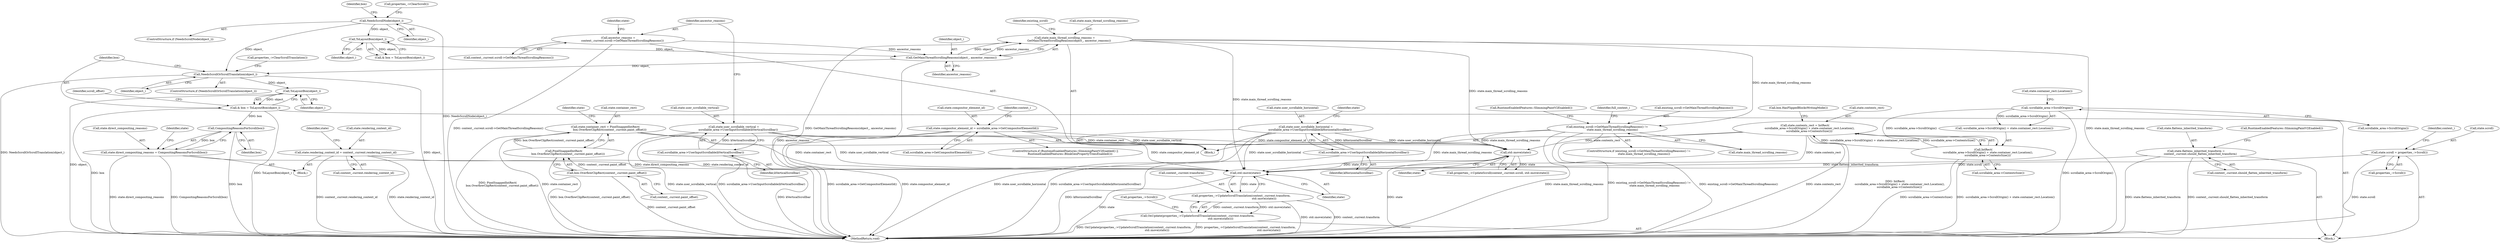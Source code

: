 digraph "1_Chrome_f911e11e7f6b5c0d6f5ee694a9871de6619889f7_13@API" {
"1000266" [label="(Call,std::move(state))"];
"1000163" [label="(Call,state.main_thread_scrolling_reasons =\n          GetMainThreadScrollingReasons(object_, ancestor_reasons))"];
"1000167" [label="(Call,GetMainThreadScrollingReasons(object_, ancestor_reasons))"];
"1000114" [label="(Call,ToLayoutBox(object_))"];
"1000108" [label="(Call,NeedsScrollNode(object_))"];
"1000160" [label="(Call,ancestor_reasons =\n          context_.current.scroll->GetMainThreadScrollingReasons())"];
"1000200" [label="(Call,std::move(state))"];
"1000188" [label="(Call,state.compositor_element_id = scrollable_area->GetCompositorElementId())"];
"1000132" [label="(Call,state.contents_rect = IntRect(\n          -scrollable_area->ScrollOrigin() + state.container_rect.Location(),\n          scrollable_area->ContentsSize()))"];
"1000136" [label="(Call,IntRect(\n          -scrollable_area->ScrollOrigin() + state.container_rect.Location(),\n          scrollable_area->ContentsSize()))"];
"1000138" [label="(Call,-scrollable_area->ScrollOrigin())"];
"1000153" [label="(Call,state.user_scrollable_vertical =\n          scrollable_area->UserInputScrollable(kVerticalScrollbar))"];
"1000157" [label="(Call,scrollable_area->UserInputScrollable(kVerticalScrollbar))"];
"1000121" [label="(Call,state.container_rect = PixelSnappedIntRect(\n          box.OverflowClipRect(context_.current.paint_offset)))"];
"1000125" [label="(Call,PixelSnappedIntRect(\n          box.OverflowClipRect(context_.current.paint_offset)))"];
"1000126" [label="(Call,box.OverflowClipRect(context_.current.paint_offset))"];
"1000147" [label="(Call,state.user_scrollable_horizontal =\n          scrollable_area->UserInputScrollable(kHorizontalScrollbar))"];
"1000151" [label="(Call,scrollable_area->UserInputScrollable(kHorizontalScrollbar))"];
"1000174" [label="(Call,existing_scroll->GetMainThreadScrollingReasons() !=\n            state.main_thread_scrolling_reasons)"];
"1000254" [label="(Call,state.scroll = properties_->Scroll())"];
"1000225" [label="(Call,state.flattens_inherited_transform =\n          context_.current.should_flatten_inherited_transform)"];
"1000245" [label="(Call,state.rendering_context_id = context_.current.rendering_context_id)"];
"1000239" [label="(Call,state.direct_compositing_reasons = CompositingReasonsForScroll(box))"];
"1000243" [label="(Call,CompositingReasonsForScroll(box))"];
"1000211" [label="(Call,& box = ToLayoutBox(object_))"];
"1000213" [label="(Call,ToLayoutBox(object_))"];
"1000207" [label="(Call,NeedsScrollOrScrollTranslation(object_))"];
"1000260" [label="(Call,properties_->UpdateScrollTranslation(context_.current.transform,\n                                                     std::move(state)))"];
"1000259" [label="(Call,OnUpdate(properties_->UpdateScrollTranslation(context_.current.transform,\n                                                     std::move(state))))"];
"1000121" [label="(Call,state.container_rect = PixelSnappedIntRect(\n          box.OverflowClipRect(context_.current.paint_offset)))"];
"1000162" [label="(Call,context_.current.scroll->GetMainThreadScrollingReasons())"];
"1000168" [label="(Identifier,object_)"];
"1000218" [label="(Identifier,scroll_offset)"];
"1000246" [label="(Call,state.rendering_context_id)"];
"1000214" [label="(Identifier,object_)"];
"1000112" [label="(Call,& box = ToLayoutBox(object_))"];
"1000107" [label="(ControlStructure,if (NeedsScrollNode(object_)))"];
"1000127" [label="(Call,context_.current.paint_offset)"];
"1000263" [label="(Identifier,context_)"];
"1000113" [label="(Identifier,box)"];
"1000126" [label="(Call,box.OverflowClipRect(context_.current.paint_offset))"];
"1000189" [label="(Call,state.compositor_element_id)"];
"1000192" [label="(Call,scrollable_area->GetCompositorElementId())"];
"1000115" [label="(Identifier,object_)"];
"1000194" [label="(Call,properties_->UpdateScroll(context_.current.scroll, std::move(state)))"];
"1000169" [label="(Identifier,ancestor_reasons)"];
"1000238" [label="(Block,)"];
"1000209" [label="(Block,)"];
"1000165" [label="(Identifier,state)"];
"1000132" [label="(Call,state.contents_rect = IntRect(\n          -scrollable_area->ScrollOrigin() + state.container_rect.Location(),\n          scrollable_area->ContentsSize()))"];
"1000167" [label="(Call,GetMainThreadScrollingReasons(object_, ancestor_reasons))"];
"1000164" [label="(Call,state.main_thread_scrolling_reasons)"];
"1000141" [label="(Call,scrollable_area->ContentsSize())"];
"1000260" [label="(Call,properties_->UpdateScrollTranslation(context_.current.transform,\n                                                     std::move(state)))"];
"1000134" [label="(Identifier,state)"];
"1000226" [label="(Call,state.flattens_inherited_transform)"];
"1000197" [label="(Identifier,context_)"];
"1000212" [label="(Identifier,box)"];
"1000161" [label="(Identifier,ancestor_reasons)"];
"1000208" [label="(Identifier,object_)"];
"1000259" [label="(Call,OnUpdate(properties_->UpdateScrollTranslation(context_.current.transform,\n                                                     std::move(state))))"];
"1000244" [label="(Identifier,box)"];
"1000249" [label="(Call,context_.current.rendering_context_id)"];
"1000140" [label="(Call,state.container_rect.Location())"];
"1000148" [label="(Call,state.user_scrollable_horizontal)"];
"1000261" [label="(Call,context_.current.transform)"];
"1000155" [label="(Identifier,state)"];
"1000240" [label="(Call,state.direct_compositing_reasons)"];
"1000171" [label="(Identifier,existing_scroll)"];
"1000158" [label="(Identifier,kVerticalScrollbar)"];
"1000207" [label="(Call,NeedsScrollOrScrollTranslation(object_))"];
"1000200" [label="(Call,std::move(state))"];
"1000114" [label="(Call,ToLayoutBox(object_))"];
"1000184" [label="(ControlStructure,if (RuntimeEnabledFeatures::SlimmingPaintV2Enabled() ||\n           RuntimeEnabledFeatures::BlinkGenPropertyTreesEnabled()))"];
"1000205" [label="(Call,properties_->ClearScroll())"];
"1000256" [label="(Identifier,state)"];
"1000245" [label="(Call,state.rendering_context_id = context_.current.rendering_context_id)"];
"1000143" [label="(Call,box.HasFlippedBlocksWritingMode())"];
"1000136" [label="(Call,IntRect(\n          -scrollable_area->ScrollOrigin() + state.container_rect.Location(),\n          scrollable_area->ContentsSize()))"];
"1000157" [label="(Call,scrollable_area->UserInputScrollable(kVerticalScrollbar))"];
"1000186" [label="(Call,RuntimeEnabledFeatures::SlimmingPaintV2Enabled())"];
"1000110" [label="(Block,)"];
"1000154" [label="(Call,state.user_scrollable_vertical)"];
"1000206" [label="(ControlStructure,if (NeedsScrollOrScrollTranslation(object_)))"];
"1000239" [label="(Call,state.direct_compositing_reasons = CompositingReasonsForScroll(box))"];
"1000137" [label="(Call,-scrollable_area->ScrollOrigin() + state.container_rect.Location())"];
"1000181" [label="(Identifier,full_context_)"];
"1000266" [label="(Call,std::move(state))"];
"1000258" [label="(Call,properties_->Scroll())"];
"1000153" [label="(Call,state.user_scrollable_vertical =\n          scrollable_area->UserInputScrollable(kVerticalScrollbar))"];
"1000151" [label="(Call,scrollable_area->UserInputScrollable(kHorizontalScrollbar))"];
"1000108" [label="(Call,NeedsScrollNode(object_))"];
"1000271" [label="(Call,properties_->ClearScrollTranslation())"];
"1000160" [label="(Call,ancestor_reasons =\n          context_.current.scroll->GetMainThreadScrollingReasons())"];
"1000201" [label="(Identifier,state)"];
"1000243" [label="(Call,CompositingReasonsForScroll(box))"];
"1000273" [label="(Call,properties_->Scroll())"];
"1000176" [label="(Call,state.main_thread_scrolling_reasons)"];
"1000236" [label="(Call,RuntimeEnabledFeatures::SlimmingPaintV2Enabled())"];
"1000174" [label="(Call,existing_scroll->GetMainThreadScrollingReasons() !=\n            state.main_thread_scrolling_reasons)"];
"1000225" [label="(Call,state.flattens_inherited_transform =\n          context_.current.should_flatten_inherited_transform)"];
"1000109" [label="(Identifier,object_)"];
"1000147" [label="(Call,state.user_scrollable_horizontal =\n          scrollable_area->UserInputScrollable(kHorizontalScrollbar))"];
"1000188" [label="(Call,state.compositor_element_id = scrollable_area->GetCompositorElementId())"];
"1000211" [label="(Call,& box = ToLayoutBox(object_))"];
"1000175" [label="(Call,existing_scroll->GetMainThreadScrollingReasons())"];
"1000125" [label="(Call,PixelSnappedIntRect(\n          box.OverflowClipRect(context_.current.paint_offset)))"];
"1000122" [label="(Call,state.container_rect)"];
"1000163" [label="(Call,state.main_thread_scrolling_reasons =\n          GetMainThreadScrollingReasons(object_, ancestor_reasons))"];
"1000173" [label="(ControlStructure,if (existing_scroll->GetMainThreadScrollingReasons() !=\n            state.main_thread_scrolling_reasons))"];
"1000229" [label="(Call,context_.current.should_flatten_inherited_transform)"];
"1000213" [label="(Call,ToLayoutBox(object_))"];
"1000254" [label="(Call,state.scroll = properties_->Scroll())"];
"1000267" [label="(Identifier,state)"];
"1000139" [label="(Call,scrollable_area->ScrollOrigin())"];
"1000255" [label="(Call,state.scroll)"];
"1000133" [label="(Call,state.contents_rect)"];
"1000298" [label="(MethodReturn,void)"];
"1000247" [label="(Identifier,state)"];
"1000152" [label="(Identifier,kHorizontalScrollbar)"];
"1000138" [label="(Call,-scrollable_area->ScrollOrigin())"];
"1000266" -> "1000260"  [label="AST: "];
"1000266" -> "1000267"  [label="CFG: "];
"1000267" -> "1000266"  [label="AST: "];
"1000260" -> "1000266"  [label="CFG: "];
"1000266" -> "1000298"  [label="DDG: state"];
"1000266" -> "1000260"  [label="DDG: state"];
"1000163" -> "1000266"  [label="DDG: state.main_thread_scrolling_reasons"];
"1000200" -> "1000266"  [label="DDG: state"];
"1000254" -> "1000266"  [label="DDG: state.scroll"];
"1000225" -> "1000266"  [label="DDG: state.flattens_inherited_transform"];
"1000132" -> "1000266"  [label="DDG: state.contents_rect"];
"1000153" -> "1000266"  [label="DDG: state.user_scrollable_vertical"];
"1000121" -> "1000266"  [label="DDG: state.container_rect"];
"1000245" -> "1000266"  [label="DDG: state.rendering_context_id"];
"1000239" -> "1000266"  [label="DDG: state.direct_compositing_reasons"];
"1000188" -> "1000266"  [label="DDG: state.compositor_element_id"];
"1000147" -> "1000266"  [label="DDG: state.user_scrollable_horizontal"];
"1000174" -> "1000266"  [label="DDG: state.main_thread_scrolling_reasons"];
"1000163" -> "1000110"  [label="AST: "];
"1000163" -> "1000167"  [label="CFG: "];
"1000164" -> "1000163"  [label="AST: "];
"1000167" -> "1000163"  [label="AST: "];
"1000171" -> "1000163"  [label="CFG: "];
"1000163" -> "1000298"  [label="DDG: state.main_thread_scrolling_reasons"];
"1000163" -> "1000298"  [label="DDG: GetMainThreadScrollingReasons(object_, ancestor_reasons)"];
"1000167" -> "1000163"  [label="DDG: object_"];
"1000167" -> "1000163"  [label="DDG: ancestor_reasons"];
"1000163" -> "1000174"  [label="DDG: state.main_thread_scrolling_reasons"];
"1000163" -> "1000200"  [label="DDG: state.main_thread_scrolling_reasons"];
"1000167" -> "1000169"  [label="CFG: "];
"1000168" -> "1000167"  [label="AST: "];
"1000169" -> "1000167"  [label="AST: "];
"1000167" -> "1000298"  [label="DDG: ancestor_reasons"];
"1000114" -> "1000167"  [label="DDG: object_"];
"1000160" -> "1000167"  [label="DDG: ancestor_reasons"];
"1000167" -> "1000207"  [label="DDG: object_"];
"1000114" -> "1000112"  [label="AST: "];
"1000114" -> "1000115"  [label="CFG: "];
"1000115" -> "1000114"  [label="AST: "];
"1000112" -> "1000114"  [label="CFG: "];
"1000114" -> "1000112"  [label="DDG: object_"];
"1000108" -> "1000114"  [label="DDG: object_"];
"1000108" -> "1000107"  [label="AST: "];
"1000108" -> "1000109"  [label="CFG: "];
"1000109" -> "1000108"  [label="AST: "];
"1000113" -> "1000108"  [label="CFG: "];
"1000205" -> "1000108"  [label="CFG: "];
"1000108" -> "1000298"  [label="DDG: NeedsScrollNode(object_)"];
"1000108" -> "1000207"  [label="DDG: object_"];
"1000160" -> "1000110"  [label="AST: "];
"1000160" -> "1000162"  [label="CFG: "];
"1000161" -> "1000160"  [label="AST: "];
"1000162" -> "1000160"  [label="AST: "];
"1000165" -> "1000160"  [label="CFG: "];
"1000160" -> "1000298"  [label="DDG: context_.current.scroll->GetMainThreadScrollingReasons()"];
"1000200" -> "1000194"  [label="AST: "];
"1000200" -> "1000201"  [label="CFG: "];
"1000201" -> "1000200"  [label="AST: "];
"1000194" -> "1000200"  [label="CFG: "];
"1000200" -> "1000298"  [label="DDG: state"];
"1000200" -> "1000194"  [label="DDG: state"];
"1000188" -> "1000200"  [label="DDG: state.compositor_element_id"];
"1000132" -> "1000200"  [label="DDG: state.contents_rect"];
"1000153" -> "1000200"  [label="DDG: state.user_scrollable_vertical"];
"1000121" -> "1000200"  [label="DDG: state.container_rect"];
"1000147" -> "1000200"  [label="DDG: state.user_scrollable_horizontal"];
"1000174" -> "1000200"  [label="DDG: state.main_thread_scrolling_reasons"];
"1000188" -> "1000184"  [label="AST: "];
"1000188" -> "1000192"  [label="CFG: "];
"1000189" -> "1000188"  [label="AST: "];
"1000192" -> "1000188"  [label="AST: "];
"1000197" -> "1000188"  [label="CFG: "];
"1000188" -> "1000298"  [label="DDG: state.compositor_element_id"];
"1000188" -> "1000298"  [label="DDG: scrollable_area->GetCompositorElementId()"];
"1000132" -> "1000110"  [label="AST: "];
"1000132" -> "1000136"  [label="CFG: "];
"1000133" -> "1000132"  [label="AST: "];
"1000136" -> "1000132"  [label="AST: "];
"1000143" -> "1000132"  [label="CFG: "];
"1000132" -> "1000298"  [label="DDG: state.contents_rect"];
"1000132" -> "1000298"  [label="DDG: IntRect(\n          -scrollable_area->ScrollOrigin() + state.container_rect.Location(),\n          scrollable_area->ContentsSize())"];
"1000136" -> "1000132"  [label="DDG: -scrollable_area->ScrollOrigin() + state.container_rect.Location()"];
"1000136" -> "1000132"  [label="DDG: scrollable_area->ContentsSize()"];
"1000136" -> "1000141"  [label="CFG: "];
"1000137" -> "1000136"  [label="AST: "];
"1000141" -> "1000136"  [label="AST: "];
"1000136" -> "1000298"  [label="DDG: scrollable_area->ContentsSize()"];
"1000136" -> "1000298"  [label="DDG: -scrollable_area->ScrollOrigin() + state.container_rect.Location()"];
"1000138" -> "1000136"  [label="DDG: scrollable_area->ScrollOrigin()"];
"1000138" -> "1000137"  [label="AST: "];
"1000138" -> "1000139"  [label="CFG: "];
"1000139" -> "1000138"  [label="AST: "];
"1000140" -> "1000138"  [label="CFG: "];
"1000138" -> "1000298"  [label="DDG: scrollable_area->ScrollOrigin()"];
"1000138" -> "1000137"  [label="DDG: scrollable_area->ScrollOrigin()"];
"1000153" -> "1000110"  [label="AST: "];
"1000153" -> "1000157"  [label="CFG: "];
"1000154" -> "1000153"  [label="AST: "];
"1000157" -> "1000153"  [label="AST: "];
"1000161" -> "1000153"  [label="CFG: "];
"1000153" -> "1000298"  [label="DDG: scrollable_area->UserInputScrollable(kVerticalScrollbar)"];
"1000153" -> "1000298"  [label="DDG: state.user_scrollable_vertical"];
"1000157" -> "1000153"  [label="DDG: kVerticalScrollbar"];
"1000157" -> "1000158"  [label="CFG: "];
"1000158" -> "1000157"  [label="AST: "];
"1000157" -> "1000298"  [label="DDG: kVerticalScrollbar"];
"1000121" -> "1000110"  [label="AST: "];
"1000121" -> "1000125"  [label="CFG: "];
"1000122" -> "1000121"  [label="AST: "];
"1000125" -> "1000121"  [label="AST: "];
"1000134" -> "1000121"  [label="CFG: "];
"1000121" -> "1000298"  [label="DDG: PixelSnappedIntRect(\n          box.OverflowClipRect(context_.current.paint_offset))"];
"1000121" -> "1000298"  [label="DDG: state.container_rect"];
"1000125" -> "1000121"  [label="DDG: box.OverflowClipRect(context_.current.paint_offset)"];
"1000125" -> "1000126"  [label="CFG: "];
"1000126" -> "1000125"  [label="AST: "];
"1000125" -> "1000298"  [label="DDG: box.OverflowClipRect(context_.current.paint_offset)"];
"1000126" -> "1000125"  [label="DDG: context_.current.paint_offset"];
"1000126" -> "1000127"  [label="CFG: "];
"1000127" -> "1000126"  [label="AST: "];
"1000126" -> "1000298"  [label="DDG: context_.current.paint_offset"];
"1000147" -> "1000110"  [label="AST: "];
"1000147" -> "1000151"  [label="CFG: "];
"1000148" -> "1000147"  [label="AST: "];
"1000151" -> "1000147"  [label="AST: "];
"1000155" -> "1000147"  [label="CFG: "];
"1000147" -> "1000298"  [label="DDG: scrollable_area->UserInputScrollable(kHorizontalScrollbar)"];
"1000147" -> "1000298"  [label="DDG: state.user_scrollable_horizontal"];
"1000151" -> "1000147"  [label="DDG: kHorizontalScrollbar"];
"1000151" -> "1000152"  [label="CFG: "];
"1000152" -> "1000151"  [label="AST: "];
"1000151" -> "1000298"  [label="DDG: kHorizontalScrollbar"];
"1000174" -> "1000173"  [label="AST: "];
"1000174" -> "1000176"  [label="CFG: "];
"1000175" -> "1000174"  [label="AST: "];
"1000176" -> "1000174"  [label="AST: "];
"1000181" -> "1000174"  [label="CFG: "];
"1000186" -> "1000174"  [label="CFG: "];
"1000174" -> "1000298"  [label="DDG: state.main_thread_scrolling_reasons"];
"1000174" -> "1000298"  [label="DDG: existing_scroll->GetMainThreadScrollingReasons() !=\n            state.main_thread_scrolling_reasons"];
"1000174" -> "1000298"  [label="DDG: existing_scroll->GetMainThreadScrollingReasons()"];
"1000254" -> "1000209"  [label="AST: "];
"1000254" -> "1000258"  [label="CFG: "];
"1000255" -> "1000254"  [label="AST: "];
"1000258" -> "1000254"  [label="AST: "];
"1000263" -> "1000254"  [label="CFG: "];
"1000254" -> "1000298"  [label="DDG: state.scroll"];
"1000225" -> "1000209"  [label="AST: "];
"1000225" -> "1000229"  [label="CFG: "];
"1000226" -> "1000225"  [label="AST: "];
"1000229" -> "1000225"  [label="AST: "];
"1000236" -> "1000225"  [label="CFG: "];
"1000225" -> "1000298"  [label="DDG: state.flattens_inherited_transform"];
"1000225" -> "1000298"  [label="DDG: context_.current.should_flatten_inherited_transform"];
"1000245" -> "1000238"  [label="AST: "];
"1000245" -> "1000249"  [label="CFG: "];
"1000246" -> "1000245"  [label="AST: "];
"1000249" -> "1000245"  [label="AST: "];
"1000256" -> "1000245"  [label="CFG: "];
"1000245" -> "1000298"  [label="DDG: state.rendering_context_id"];
"1000245" -> "1000298"  [label="DDG: context_.current.rendering_context_id"];
"1000239" -> "1000238"  [label="AST: "];
"1000239" -> "1000243"  [label="CFG: "];
"1000240" -> "1000239"  [label="AST: "];
"1000243" -> "1000239"  [label="AST: "];
"1000247" -> "1000239"  [label="CFG: "];
"1000239" -> "1000298"  [label="DDG: state.direct_compositing_reasons"];
"1000239" -> "1000298"  [label="DDG: CompositingReasonsForScroll(box)"];
"1000243" -> "1000239"  [label="DDG: box"];
"1000243" -> "1000244"  [label="CFG: "];
"1000244" -> "1000243"  [label="AST: "];
"1000243" -> "1000298"  [label="DDG: box"];
"1000211" -> "1000243"  [label="DDG: box"];
"1000211" -> "1000209"  [label="AST: "];
"1000211" -> "1000213"  [label="CFG: "];
"1000212" -> "1000211"  [label="AST: "];
"1000213" -> "1000211"  [label="AST: "];
"1000218" -> "1000211"  [label="CFG: "];
"1000211" -> "1000298"  [label="DDG: box"];
"1000211" -> "1000298"  [label="DDG: ToLayoutBox(object_)"];
"1000213" -> "1000211"  [label="DDG: object_"];
"1000213" -> "1000214"  [label="CFG: "];
"1000214" -> "1000213"  [label="AST: "];
"1000213" -> "1000298"  [label="DDG: object_"];
"1000207" -> "1000213"  [label="DDG: object_"];
"1000207" -> "1000206"  [label="AST: "];
"1000207" -> "1000208"  [label="CFG: "];
"1000208" -> "1000207"  [label="AST: "];
"1000212" -> "1000207"  [label="CFG: "];
"1000271" -> "1000207"  [label="CFG: "];
"1000207" -> "1000298"  [label="DDG: object_"];
"1000207" -> "1000298"  [label="DDG: NeedsScrollOrScrollTranslation(object_)"];
"1000260" -> "1000259"  [label="AST: "];
"1000261" -> "1000260"  [label="AST: "];
"1000259" -> "1000260"  [label="CFG: "];
"1000260" -> "1000298"  [label="DDG: std::move(state)"];
"1000260" -> "1000298"  [label="DDG: context_.current.transform"];
"1000260" -> "1000259"  [label="DDG: context_.current.transform"];
"1000260" -> "1000259"  [label="DDG: std::move(state)"];
"1000259" -> "1000209"  [label="AST: "];
"1000273" -> "1000259"  [label="CFG: "];
"1000259" -> "1000298"  [label="DDG: OnUpdate(properties_->UpdateScrollTranslation(context_.current.transform,\n                                                     std::move(state)))"];
"1000259" -> "1000298"  [label="DDG: properties_->UpdateScrollTranslation(context_.current.transform,\n                                                     std::move(state))"];
}

